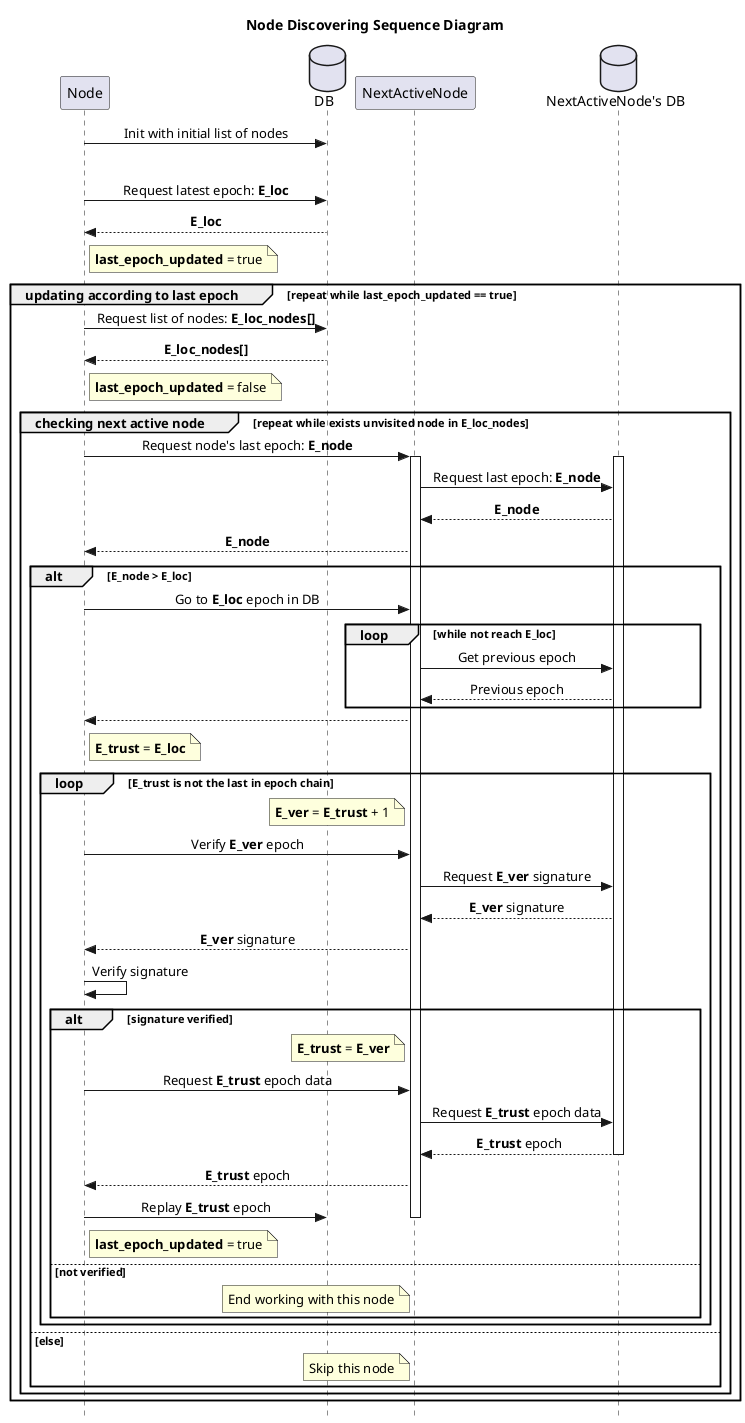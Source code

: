 @startuml Node Discovering Sequence

skinparam Style strictuml
skinparam SequenceMessageAlign center
hide empty description
title Node Discovering Sequence Diagram

participant Node as node
database DB as db
participant NextActiveNode as cnode
database "NextActiveNode's DB" as cdb

node -> db : Init with initial list of nodes
|||
node -> db : Request latest epoch: **E_loc**
db --> node : **E_loc**

note right of node
    **last_epoch_updated** = true
end note
group updating according to last epoch [repeat while **last_epoch_updated** == true]
node -> db : Request list of nodes: **E_loc_nodes[]**
db --> node : **E_loc_nodes[]**

note right of node
    **last_epoch_updated** = false
end note

group checking next active node [repeat while exists unvisited node in **E_loc_nodes**]
    node -> cnode : Request node's last epoch: **E_node**
    activate cnode
    activate cdb
    cnode -> cdb : Request last epoch: **E_node**
    cdb --> cnode : **E_node**
    cnode --> node : **E_node**

    alt **E_node** > **E_loc**
        node -> cnode : Go to **E_loc** epoch in DB
        loop while not reach **E_loc**
            cnode -> cdb : Get previous epoch
            cdb --> cnode : Previous epoch
        end
        cnode --> node
        
        note right of node
            **E_trust** = **E_loc**
        end note

        loop **E_trust** is not the last in epoch chain
            note left of cnode
                **E_ver** = **E_trust** + 1
            end note
            node -> cnode : Verify **E_ver** epoch
            cnode -> cdb : Request **E_ver** signature
            cdb --> cnode : **E_ver** signature
            cnode --> node : **E_ver** signature
            node -> node : Verify signature

            alt signature verified
                note left of cnode
                    **E_trust** = **E_ver**
                end note
                node -> cnode : Request **E_trust** epoch data
                cnode -> cdb : Request **E_trust** epoch data
                cdb --> cnode : **E_trust** epoch
                deactivate cdb
                cnode --> node : **E_trust** epoch
                node -> db : Replay **E_trust** epoch

                note right of node
                    **last_epoch_updated** = true
                end note

            else not verified
                note left of cnode
                    End working with this node
                end note
                deactivate cnode
            end
        end

    else else
        note left of cnode
            Skip this node
        end note
        deactivate cdb
        deactivate cnode
    end
end
end
@enduml